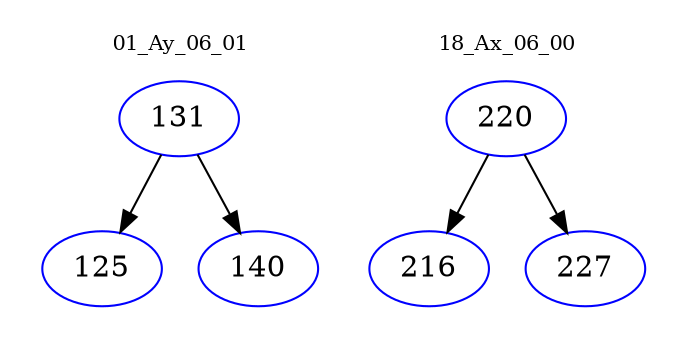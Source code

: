 digraph{
subgraph cluster_0 {
color = white
label = "01_Ay_06_01";
fontsize=10;
T0_131 [label="131", color="blue"]
T0_131 -> T0_125 [color="black"]
T0_125 [label="125", color="blue"]
T0_131 -> T0_140 [color="black"]
T0_140 [label="140", color="blue"]
}
subgraph cluster_1 {
color = white
label = "18_Ax_06_00";
fontsize=10;
T1_220 [label="220", color="blue"]
T1_220 -> T1_216 [color="black"]
T1_216 [label="216", color="blue"]
T1_220 -> T1_227 [color="black"]
T1_227 [label="227", color="blue"]
}
}
